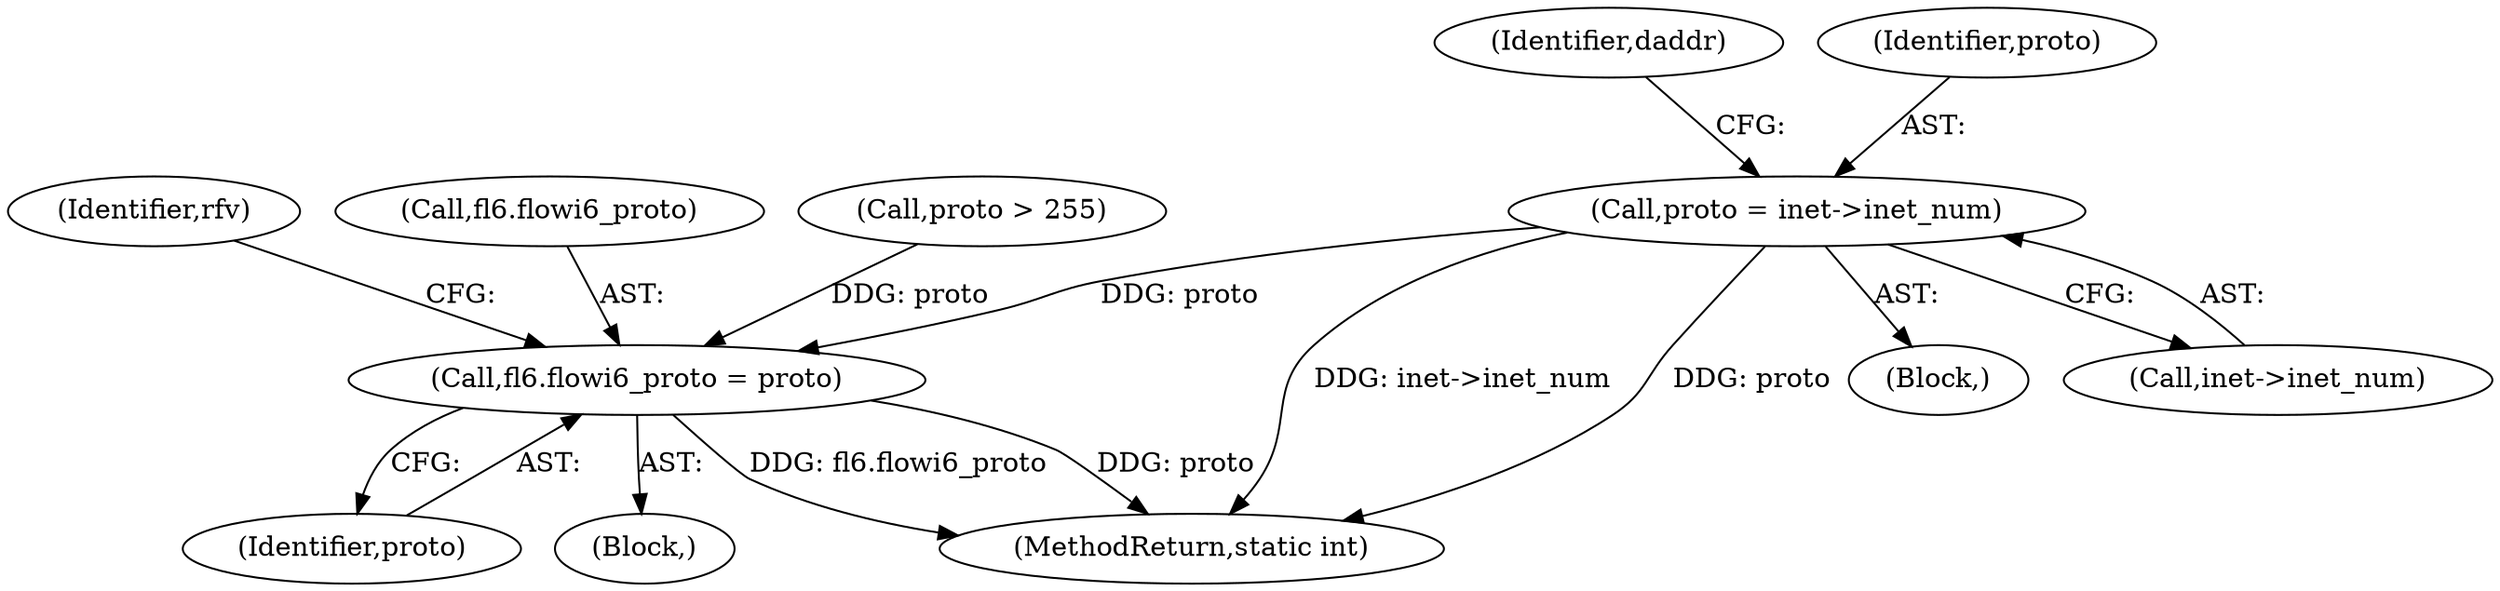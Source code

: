 digraph "0_linux_45f6fad84cc305103b28d73482b344d7f5b76f39_13@pointer" {
"1000344" [label="(Call,proto = inet->inet_num)"];
"1000481" [label="(Call,fl6.flowi6_proto = proto)"];
"1000110" [label="(Block,)"];
"1000346" [label="(Call,inet->inet_num)"];
"1000747" [label="(MethodReturn,static int)"];
"1000350" [label="(Identifier,daddr)"];
"1000344" [label="(Call,proto = inet->inet_num)"];
"1000345" [label="(Identifier,proto)"];
"1000488" [label="(Identifier,rfv)"];
"1000485" [label="(Identifier,proto)"];
"1000334" [label="(Block,)"];
"1000482" [label="(Call,fl6.flowi6_proto)"];
"1000481" [label="(Call,fl6.flowi6_proto = proto)"];
"1000248" [label="(Call,proto > 255)"];
"1000344" -> "1000334"  [label="AST: "];
"1000344" -> "1000346"  [label="CFG: "];
"1000345" -> "1000344"  [label="AST: "];
"1000346" -> "1000344"  [label="AST: "];
"1000350" -> "1000344"  [label="CFG: "];
"1000344" -> "1000747"  [label="DDG: inet->inet_num"];
"1000344" -> "1000747"  [label="DDG: proto"];
"1000344" -> "1000481"  [label="DDG: proto"];
"1000481" -> "1000110"  [label="AST: "];
"1000481" -> "1000485"  [label="CFG: "];
"1000482" -> "1000481"  [label="AST: "];
"1000485" -> "1000481"  [label="AST: "];
"1000488" -> "1000481"  [label="CFG: "];
"1000481" -> "1000747"  [label="DDG: proto"];
"1000481" -> "1000747"  [label="DDG: fl6.flowi6_proto"];
"1000248" -> "1000481"  [label="DDG: proto"];
}
